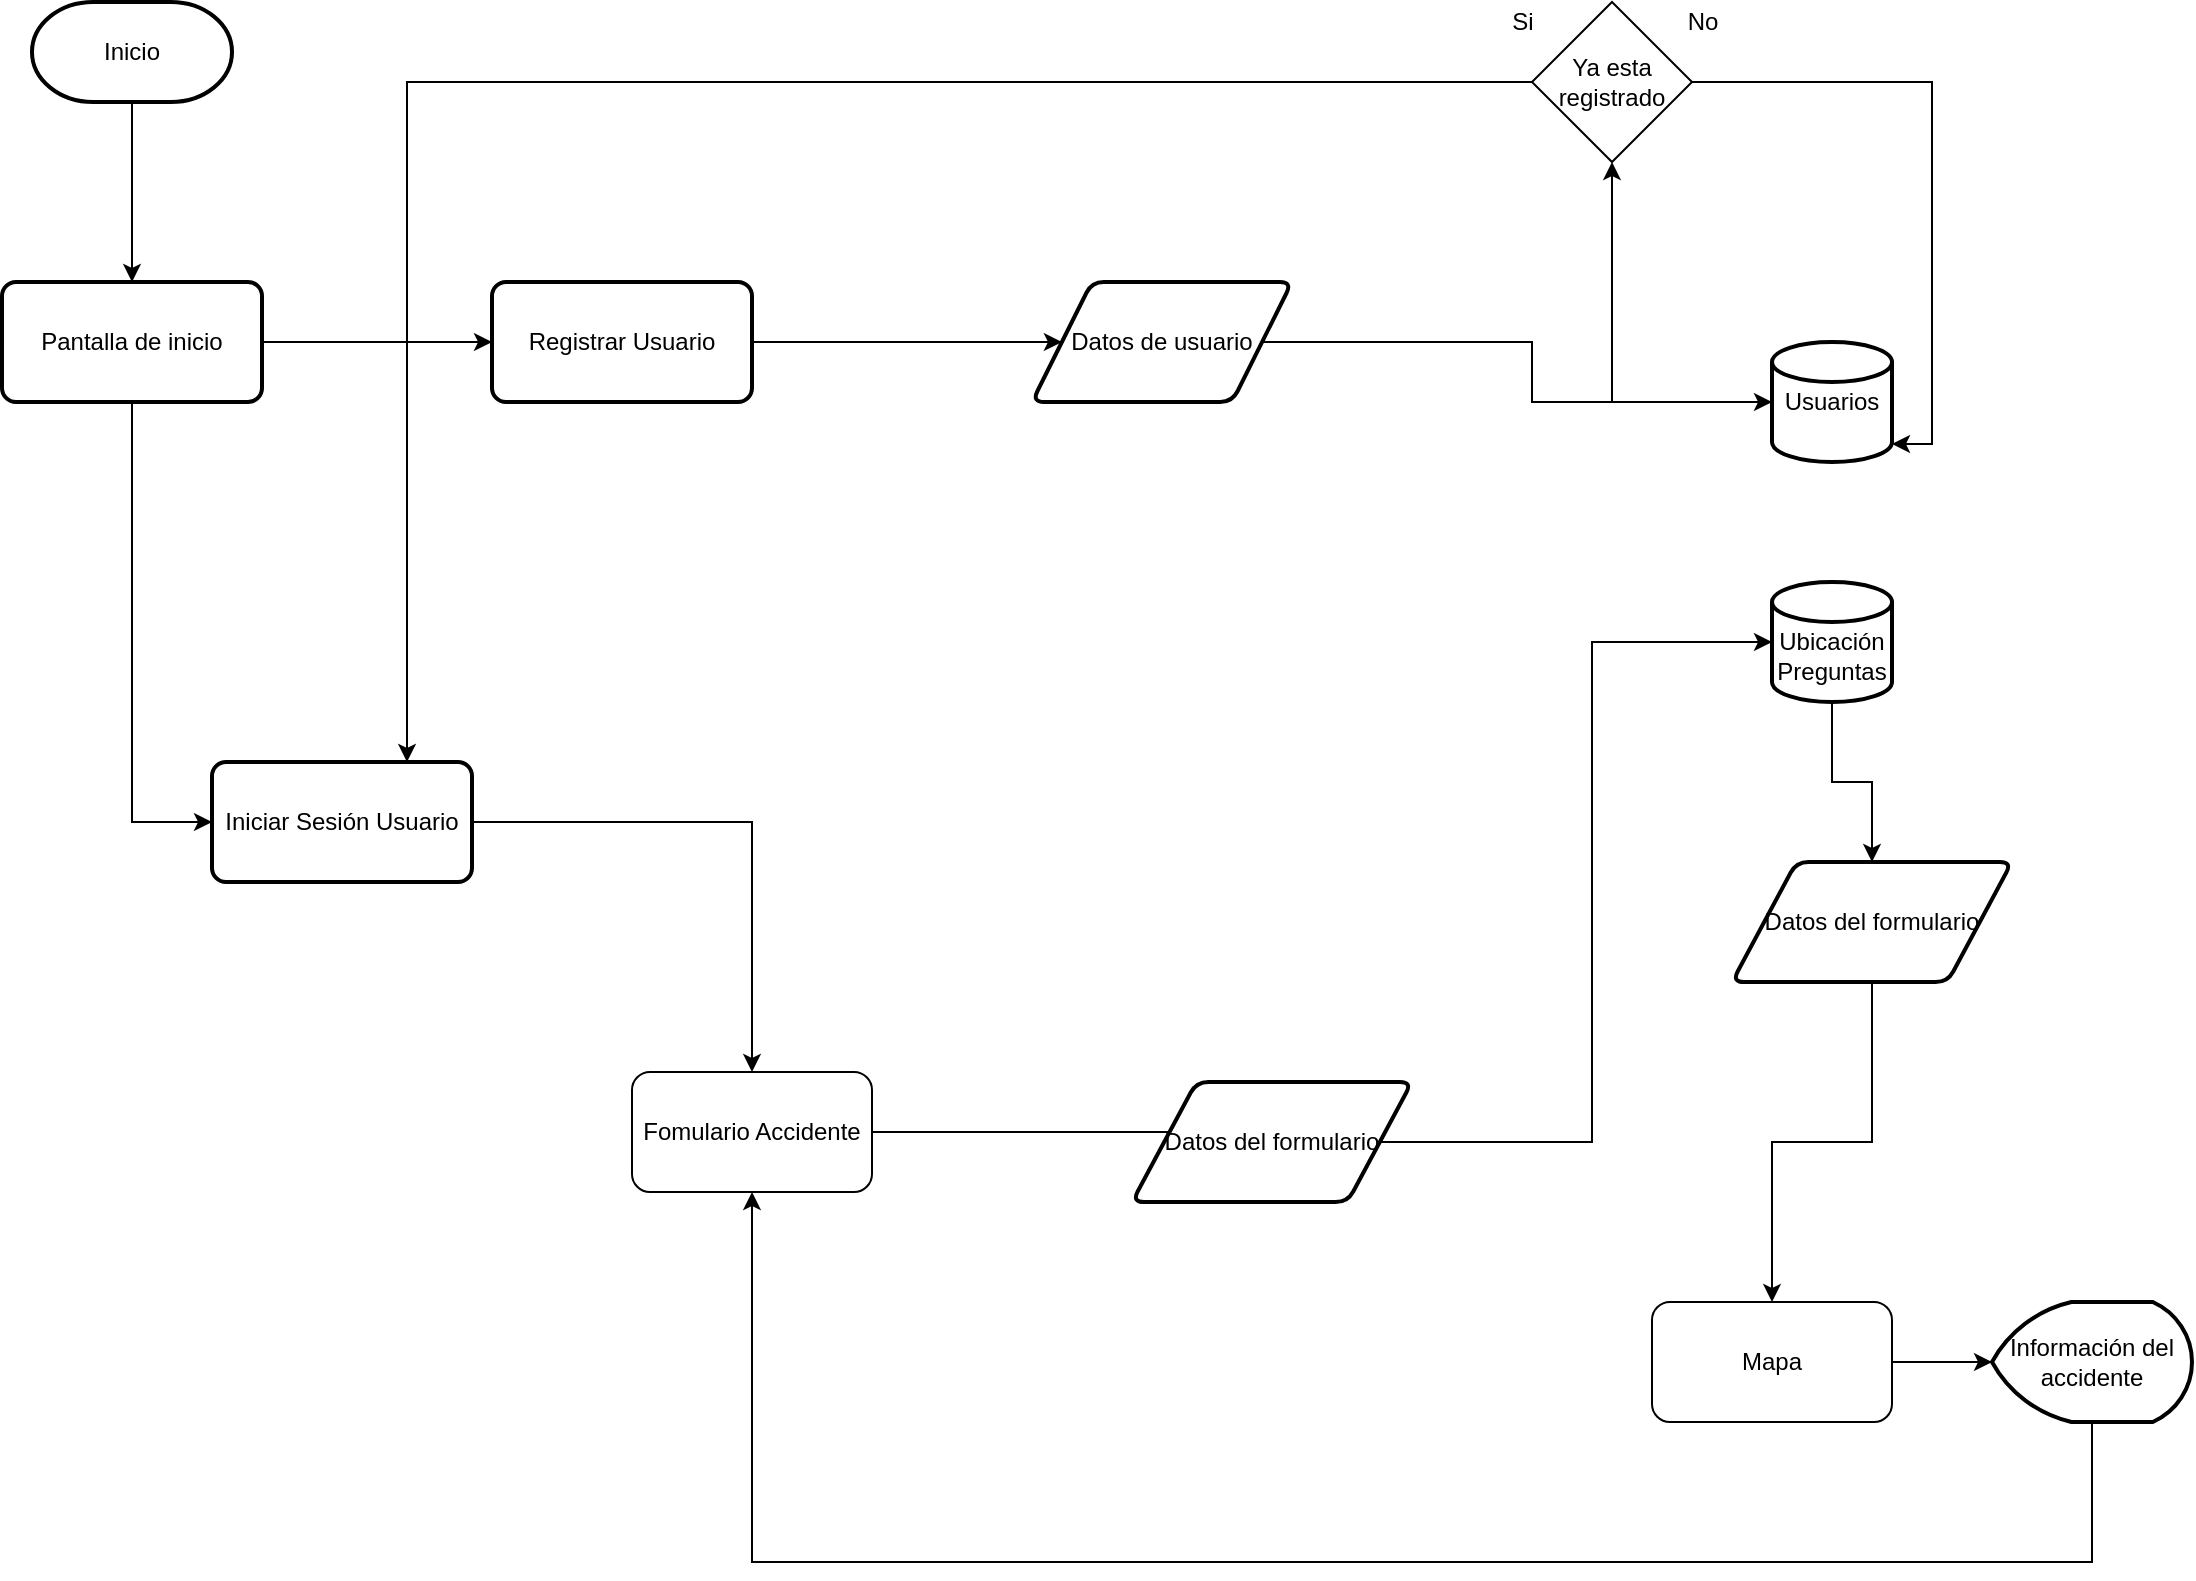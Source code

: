 <mxfile version="13.7.8" type="github">
  <diagram id="FviH7WdWDiOahbcqMCGG" name="Página-1">
    <mxGraphModel dx="2216" dy="910" grid="1" gridSize="10" guides="1" tooltips="1" connect="1" arrows="1" fold="1" page="1" pageScale="1" pageWidth="827" pageHeight="1169" math="0" shadow="0">
      <root>
        <mxCell id="0" />
        <mxCell id="1" parent="0" />
        <mxCell id="L3_cZmDm4OvMKgg9Aqrz-6" style="edgeStyle=orthogonalEdgeStyle;rounded=0;orthogonalLoop=1;jettySize=auto;html=1;entryX=0.5;entryY=0;entryDx=0;entryDy=0;" parent="1" source="L3_cZmDm4OvMKgg9Aqrz-1" target="L3_cZmDm4OvMKgg9Aqrz-2" edge="1">
          <mxGeometry relative="1" as="geometry" />
        </mxCell>
        <mxCell id="L3_cZmDm4OvMKgg9Aqrz-1" value="Inicio" style="strokeWidth=2;html=1;shape=mxgraph.flowchart.terminator;whiteSpace=wrap;" parent="1" vertex="1">
          <mxGeometry x="40" y="20" width="100" height="50" as="geometry" />
        </mxCell>
        <mxCell id="L3_cZmDm4OvMKgg9Aqrz-7" style="edgeStyle=orthogonalEdgeStyle;rounded=0;orthogonalLoop=1;jettySize=auto;html=1;exitX=1;exitY=0.5;exitDx=0;exitDy=0;entryX=0;entryY=0.5;entryDx=0;entryDy=0;" parent="1" source="L3_cZmDm4OvMKgg9Aqrz-2" target="L3_cZmDm4OvMKgg9Aqrz-3" edge="1">
          <mxGeometry relative="1" as="geometry" />
        </mxCell>
        <mxCell id="L3_cZmDm4OvMKgg9Aqrz-8" style="edgeStyle=orthogonalEdgeStyle;rounded=0;orthogonalLoop=1;jettySize=auto;html=1;entryX=0;entryY=0.5;entryDx=0;entryDy=0;" parent="1" source="L3_cZmDm4OvMKgg9Aqrz-2" target="L3_cZmDm4OvMKgg9Aqrz-4" edge="1">
          <mxGeometry relative="1" as="geometry" />
        </mxCell>
        <mxCell id="L3_cZmDm4OvMKgg9Aqrz-2" value="Pantalla de inicio" style="rounded=1;whiteSpace=wrap;html=1;absoluteArcSize=1;arcSize=14;strokeWidth=2;" parent="1" vertex="1">
          <mxGeometry x="25" y="160" width="130" height="60" as="geometry" />
        </mxCell>
        <mxCell id="NvFKjDnqOkrlTLwATZRl-10" style="edgeStyle=orthogonalEdgeStyle;rounded=0;orthogonalLoop=1;jettySize=auto;html=1;entryX=0;entryY=0.5;entryDx=0;entryDy=0;" parent="1" source="L3_cZmDm4OvMKgg9Aqrz-3" target="NvFKjDnqOkrlTLwATZRl-9" edge="1">
          <mxGeometry relative="1" as="geometry" />
        </mxCell>
        <mxCell id="L3_cZmDm4OvMKgg9Aqrz-3" value="Registrar Usuario" style="rounded=1;whiteSpace=wrap;html=1;absoluteArcSize=1;arcSize=14;strokeWidth=2;" parent="1" vertex="1">
          <mxGeometry x="270" y="160" width="130" height="60" as="geometry" />
        </mxCell>
        <mxCell id="V6xglCxnCICqA_mt9Ce--4" style="edgeStyle=orthogonalEdgeStyle;rounded=0;orthogonalLoop=1;jettySize=auto;html=1;" edge="1" parent="1" source="L3_cZmDm4OvMKgg9Aqrz-4" target="V6xglCxnCICqA_mt9Ce--3">
          <mxGeometry relative="1" as="geometry" />
        </mxCell>
        <mxCell id="L3_cZmDm4OvMKgg9Aqrz-4" value="Iniciar Sesión Usuario" style="rounded=1;whiteSpace=wrap;html=1;absoluteArcSize=1;arcSize=14;strokeWidth=2;" parent="1" vertex="1">
          <mxGeometry x="130" y="400" width="130" height="60" as="geometry" />
        </mxCell>
        <mxCell id="NvFKjDnqOkrlTLwATZRl-6" style="edgeStyle=orthogonalEdgeStyle;rounded=0;orthogonalLoop=1;jettySize=auto;html=1;" parent="1" source="L3_cZmDm4OvMKgg9Aqrz-9" target="NvFKjDnqOkrlTLwATZRl-1" edge="1">
          <mxGeometry relative="1" as="geometry" />
        </mxCell>
        <mxCell id="L3_cZmDm4OvMKgg9Aqrz-9" value="Usuarios" style="strokeWidth=2;html=1;shape=mxgraph.flowchart.database;whiteSpace=wrap;" parent="1" vertex="1">
          <mxGeometry x="910" y="190" width="60" height="60" as="geometry" />
        </mxCell>
        <mxCell id="NvFKjDnqOkrlTLwATZRl-7" style="edgeStyle=orthogonalEdgeStyle;rounded=0;orthogonalLoop=1;jettySize=auto;html=1;exitX=1;exitY=0.5;exitDx=0;exitDy=0;entryX=1;entryY=0.85;entryDx=0;entryDy=0;entryPerimeter=0;" parent="1" source="NvFKjDnqOkrlTLwATZRl-1" target="L3_cZmDm4OvMKgg9Aqrz-9" edge="1">
          <mxGeometry relative="1" as="geometry" />
        </mxCell>
        <mxCell id="NvFKjDnqOkrlTLwATZRl-8" style="edgeStyle=orthogonalEdgeStyle;rounded=0;orthogonalLoop=1;jettySize=auto;html=1;entryX=0.75;entryY=0;entryDx=0;entryDy=0;" parent="1" source="NvFKjDnqOkrlTLwATZRl-1" target="L3_cZmDm4OvMKgg9Aqrz-4" edge="1">
          <mxGeometry relative="1" as="geometry" />
        </mxCell>
        <mxCell id="NvFKjDnqOkrlTLwATZRl-1" value="Ya esta registrado" style="rhombus;whiteSpace=wrap;html=1;" parent="1" vertex="1">
          <mxGeometry x="790" y="20" width="80" height="80" as="geometry" />
        </mxCell>
        <mxCell id="NvFKjDnqOkrlTLwATZRl-3" value="No" style="text;html=1;align=center;verticalAlign=middle;resizable=0;points=[];autosize=1;" parent="1" vertex="1">
          <mxGeometry x="860" y="20" width="30" height="20" as="geometry" />
        </mxCell>
        <mxCell id="NvFKjDnqOkrlTLwATZRl-5" value="Si" style="text;html=1;align=center;verticalAlign=middle;resizable=0;points=[];autosize=1;" parent="1" vertex="1">
          <mxGeometry x="770" y="20" width="30" height="20" as="geometry" />
        </mxCell>
        <mxCell id="V6xglCxnCICqA_mt9Ce--2" style="edgeStyle=orthogonalEdgeStyle;rounded=0;orthogonalLoop=1;jettySize=auto;html=1;" edge="1" parent="1" source="NvFKjDnqOkrlTLwATZRl-9" target="L3_cZmDm4OvMKgg9Aqrz-9">
          <mxGeometry relative="1" as="geometry">
            <mxPoint x="770" y="250" as="targetPoint" />
          </mxGeometry>
        </mxCell>
        <mxCell id="NvFKjDnqOkrlTLwATZRl-9" value="Datos de usuario" style="shape=parallelogram;html=1;strokeWidth=2;perimeter=parallelogramPerimeter;whiteSpace=wrap;rounded=1;arcSize=12;size=0.23;" parent="1" vertex="1">
          <mxGeometry x="540" y="160" width="130" height="60" as="geometry" />
        </mxCell>
        <mxCell id="V6xglCxnCICqA_mt9Ce--6" style="edgeStyle=orthogonalEdgeStyle;rounded=0;orthogonalLoop=1;jettySize=auto;html=1;entryX=0;entryY=0.25;entryDx=0;entryDy=0;" edge="1" parent="1" source="V6xglCxnCICqA_mt9Ce--3" target="V6xglCxnCICqA_mt9Ce--5">
          <mxGeometry relative="1" as="geometry">
            <Array as="points">
              <mxPoint x="612" y="585" />
            </Array>
          </mxGeometry>
        </mxCell>
        <mxCell id="V6xglCxnCICqA_mt9Ce--3" value="Fomulario Accidente" style="rounded=1;whiteSpace=wrap;html=1;" vertex="1" parent="1">
          <mxGeometry x="340" y="555" width="120" height="60" as="geometry" />
        </mxCell>
        <mxCell id="V6xglCxnCICqA_mt9Ce--8" style="edgeStyle=orthogonalEdgeStyle;rounded=0;orthogonalLoop=1;jettySize=auto;html=1;entryX=0;entryY=0.5;entryDx=0;entryDy=0;entryPerimeter=0;" edge="1" parent="1" source="V6xglCxnCICqA_mt9Ce--5" target="V6xglCxnCICqA_mt9Ce--7">
          <mxGeometry relative="1" as="geometry" />
        </mxCell>
        <mxCell id="V6xglCxnCICqA_mt9Ce--5" value="Datos del formulario" style="shape=parallelogram;html=1;strokeWidth=2;perimeter=parallelogramPerimeter;whiteSpace=wrap;rounded=1;arcSize=12;size=0.23;" vertex="1" parent="1">
          <mxGeometry x="590" y="560" width="140" height="60" as="geometry" />
        </mxCell>
        <mxCell id="V6xglCxnCICqA_mt9Ce--10" style="edgeStyle=orthogonalEdgeStyle;rounded=0;orthogonalLoop=1;jettySize=auto;html=1;entryX=0.5;entryY=0;entryDx=0;entryDy=0;" edge="1" parent="1" source="V6xglCxnCICqA_mt9Ce--7" target="V6xglCxnCICqA_mt9Ce--11">
          <mxGeometry relative="1" as="geometry">
            <mxPoint x="990" y="400" as="targetPoint" />
            <Array as="points" />
          </mxGeometry>
        </mxCell>
        <mxCell id="V6xglCxnCICqA_mt9Ce--7" value="&lt;br&gt;&lt;div&gt;Ubicación&lt;/div&gt;Preguntas" style="strokeWidth=2;html=1;shape=mxgraph.flowchart.database;whiteSpace=wrap;" vertex="1" parent="1">
          <mxGeometry x="910" y="310" width="60" height="60" as="geometry" />
        </mxCell>
        <mxCell id="V6xglCxnCICqA_mt9Ce--15" style="edgeStyle=orthogonalEdgeStyle;rounded=0;orthogonalLoop=1;jettySize=auto;html=1;exitX=1;exitY=0.5;exitDx=0;exitDy=0;entryX=0;entryY=0.5;entryDx=0;entryDy=0;entryPerimeter=0;" edge="1" parent="1" source="V6xglCxnCICqA_mt9Ce--9" target="V6xglCxnCICqA_mt9Ce--13">
          <mxGeometry relative="1" as="geometry" />
        </mxCell>
        <mxCell id="V6xglCxnCICqA_mt9Ce--9" value="Mapa" style="rounded=1;whiteSpace=wrap;html=1;" vertex="1" parent="1">
          <mxGeometry x="850" y="670" width="120" height="60" as="geometry" />
        </mxCell>
        <mxCell id="V6xglCxnCICqA_mt9Ce--12" style="edgeStyle=orthogonalEdgeStyle;rounded=0;orthogonalLoop=1;jettySize=auto;html=1;" edge="1" parent="1" source="V6xglCxnCICqA_mt9Ce--11" target="V6xglCxnCICqA_mt9Ce--9">
          <mxGeometry relative="1" as="geometry" />
        </mxCell>
        <mxCell id="V6xglCxnCICqA_mt9Ce--11" value="Datos del formulario" style="shape=parallelogram;html=1;strokeWidth=2;perimeter=parallelogramPerimeter;whiteSpace=wrap;rounded=1;arcSize=12;size=0.23;" vertex="1" parent="1">
          <mxGeometry x="890" y="450" width="140" height="60" as="geometry" />
        </mxCell>
        <mxCell id="V6xglCxnCICqA_mt9Ce--16" style="edgeStyle=orthogonalEdgeStyle;rounded=0;orthogonalLoop=1;jettySize=auto;html=1;entryX=0.5;entryY=1;entryDx=0;entryDy=0;" edge="1" parent="1" source="V6xglCxnCICqA_mt9Ce--13" target="V6xglCxnCICqA_mt9Ce--3">
          <mxGeometry relative="1" as="geometry">
            <Array as="points">
              <mxPoint x="1070" y="800" />
              <mxPoint x="400" y="800" />
            </Array>
          </mxGeometry>
        </mxCell>
        <mxCell id="V6xglCxnCICqA_mt9Ce--13" value="Información del accidente" style="strokeWidth=2;html=1;shape=mxgraph.flowchart.display;whiteSpace=wrap;" vertex="1" parent="1">
          <mxGeometry x="1020" y="670" width="100" height="60" as="geometry" />
        </mxCell>
      </root>
    </mxGraphModel>
  </diagram>
</mxfile>
